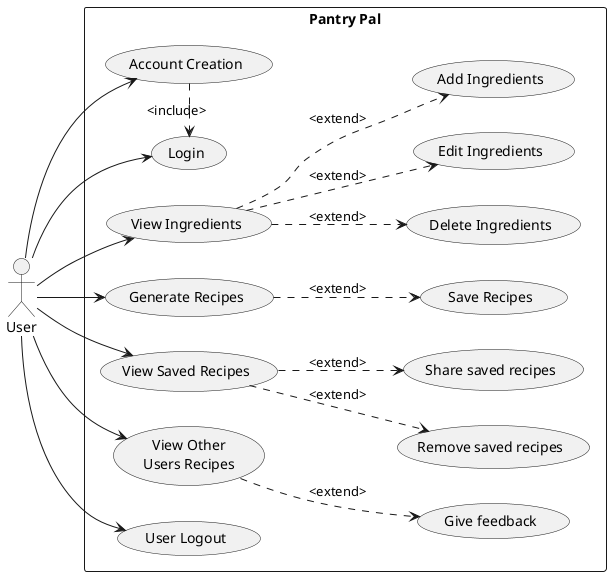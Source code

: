 @startuml
'https://plantuml.com/use-case-diagram
left to right direction

rectangle "Pantry Pal"{

    (View Ingredients) as ingredients
    (Generate Recipes) as GRecipes
    (View Saved Recipes) as SRecipes
    (View Other\nUsers Recipes) as ORecipes
    (Account Creation) .> (Login) : <include>

   (User Logout)

   ingredients ..> (Delete Ingredients) :<extend>
   ingredients ..> (Edit Ingredients) :<extend>
   ingredients ..> (Add Ingredients) :<extend>

   GRecipes ..> (Save Recipes)  :<extend>
   SRecipes ..> (Share saved recipes):<extend>
   SRecipes ..> (Remove saved recipes):<extend>
   ORecipes ..> (Give feedback):<extend>

}

User --> (Login)
User --> (Account Creation)
User --> (User Logout)
User --> ingredients
User --> GRecipes
User --> SRecipes
User --> ORecipes

@enduml